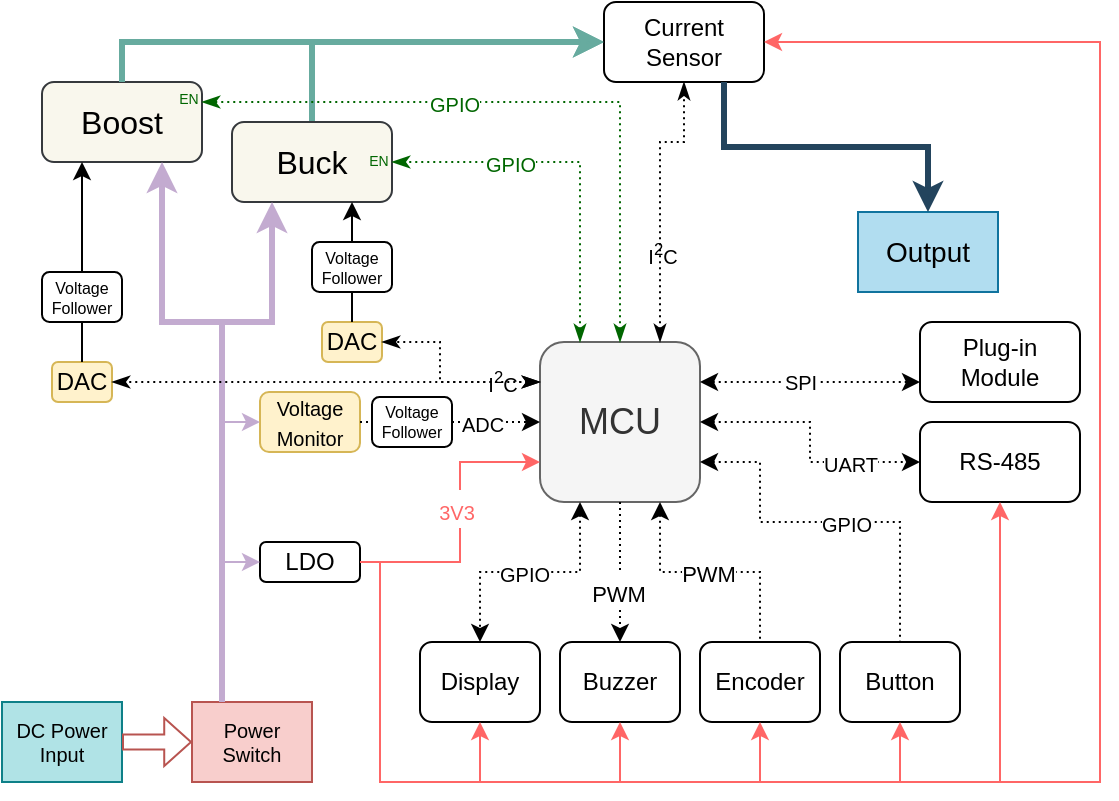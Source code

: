 <mxfile version="20.0.1" type="device"><diagram id="sNHUYcScr_lrZ1LzuWTF" name="Page-1"><mxGraphModel dx="984" dy="550" grid="1" gridSize="10" guides="1" tooltips="1" connect="1" arrows="1" fold="1" page="1" pageScale="1" pageWidth="827" pageHeight="1169" math="0" shadow="0"><root><mxCell id="0"/><mxCell id="1" parent="0"/><mxCell id="sMdL_H4XUYYvYK2PVm36-126" value="" style="edgeStyle=elbowEdgeStyle;elbow=vertical;endArrow=classic;html=1;rounded=0;fontSize=14;entryX=0;entryY=0.5;entryDx=0;entryDy=0;fillColor=#bac8d3;strokeColor=#67AB9F;strokeWidth=3;exitX=0.5;exitY=0;exitDx=0;exitDy=0;" edge="1" parent="1" source="sMdL_H4XUYYvYK2PVm36-3" target="sMdL_H4XUYYvYK2PVm36-5"><mxGeometry width="50" height="50" relative="1" as="geometry"><mxPoint x="502" y="360" as="sourcePoint"/><mxPoint x="640" y="415" as="targetPoint"/><Array as="points"><mxPoint x="360" y="330"/></Array></mxGeometry></mxCell><mxCell id="sMdL_H4XUYYvYK2PVm36-1" value="&lt;font style=&quot;font-size: 18px;&quot;&gt;MCU&lt;/font&gt;" style="rounded=1;whiteSpace=wrap;html=1;fillColor=#f5f5f5;strokeColor=#666666;fontColor=#333333;" vertex="1" parent="1"><mxGeometry x="400" y="480" width="80" height="80" as="geometry"/></mxCell><mxCell id="sMdL_H4XUYYvYK2PVm36-2" value="&lt;font style=&quot;font-size: 16px;&quot;&gt;Boost&lt;/font&gt;" style="rounded=1;whiteSpace=wrap;html=1;fillColor=#f9f7ed;strokeColor=#36393d;" vertex="1" parent="1"><mxGeometry x="151" y="350" width="80" height="40" as="geometry"/></mxCell><mxCell id="sMdL_H4XUYYvYK2PVm36-3" value="&lt;font style=&quot;font-size: 16px;&quot;&gt;Buck&lt;/font&gt;" style="rounded=1;whiteSpace=wrap;html=1;fillColor=#f9f7ed;strokeColor=#36393d;" vertex="1" parent="1"><mxGeometry x="246" y="370" width="80" height="40" as="geometry"/></mxCell><mxCell id="sMdL_H4XUYYvYK2PVm36-4" value="LDO" style="rounded=1;whiteSpace=wrap;html=1;" vertex="1" parent="1"><mxGeometry x="260" y="580" width="50" height="20" as="geometry"/></mxCell><mxCell id="sMdL_H4XUYYvYK2PVm36-5" value="&lt;div&gt;Current&lt;/div&gt;&lt;div&gt;Sensor&lt;br&gt;&lt;/div&gt;" style="rounded=1;whiteSpace=wrap;html=1;" vertex="1" parent="1"><mxGeometry x="432" y="310" width="80" height="40" as="geometry"/></mxCell><mxCell id="sMdL_H4XUYYvYK2PVm36-6" value="&lt;div&gt;Plug-in&lt;/div&gt;&lt;div&gt;Module&lt;br&gt;&lt;/div&gt;" style="rounded=1;whiteSpace=wrap;html=1;" vertex="1" parent="1"><mxGeometry x="590" y="470" width="80" height="40" as="geometry"/></mxCell><mxCell id="sMdL_H4XUYYvYK2PVm36-7" value="Display" style="rounded=1;whiteSpace=wrap;html=1;" vertex="1" parent="1"><mxGeometry x="340" y="630" width="60" height="40" as="geometry"/></mxCell><mxCell id="sMdL_H4XUYYvYK2PVm36-8" value="Buzzer" style="rounded=1;whiteSpace=wrap;html=1;" vertex="1" parent="1"><mxGeometry x="410" y="630" width="60" height="40" as="geometry"/></mxCell><mxCell id="sMdL_H4XUYYvYK2PVm36-9" value="Encoder" style="rounded=1;whiteSpace=wrap;html=1;" vertex="1" parent="1"><mxGeometry x="480" y="630" width="60" height="40" as="geometry"/></mxCell><mxCell id="sMdL_H4XUYYvYK2PVm36-10" value="&lt;div&gt;Button&lt;/div&gt;" style="rounded=1;whiteSpace=wrap;html=1;" vertex="1" parent="1"><mxGeometry x="550" y="630" width="60" height="40" as="geometry"/></mxCell><mxCell id="sMdL_H4XUYYvYK2PVm36-11" value="&lt;div&gt;RS-485&lt;br&gt;&lt;/div&gt;" style="rounded=1;whiteSpace=wrap;html=1;" vertex="1" parent="1"><mxGeometry x="590" y="520" width="80" height="40" as="geometry"/></mxCell><mxCell id="sMdL_H4XUYYvYK2PVm36-14" value="" style="edgeStyle=elbowEdgeStyle;elbow=vertical;endArrow=classic;html=1;rounded=0;fontSize=14;entryX=0.5;entryY=0;entryDx=0;entryDy=0;startArrow=classic;startFill=1;dashed=1;dashPattern=1 2;" edge="1" parent="1" target="sMdL_H4XUYYvYK2PVm36-7"><mxGeometry width="50" height="50" relative="1" as="geometry"><mxPoint x="420" y="560" as="sourcePoint"/><mxPoint x="500" y="510" as="targetPoint"/></mxGeometry></mxCell><mxCell id="sMdL_H4XUYYvYK2PVm36-15" value="" style="edgeStyle=elbowEdgeStyle;elbow=vertical;endArrow=none;html=1;rounded=0;fontSize=14;entryX=0.5;entryY=0;entryDx=0;entryDy=0;exitX=0.75;exitY=1;exitDx=0;exitDy=0;startArrow=classic;startFill=1;dashed=1;dashPattern=1 2;endFill=0;" edge="1" parent="1" source="sMdL_H4XUYYvYK2PVm36-1" target="sMdL_H4XUYYvYK2PVm36-9"><mxGeometry width="50" height="50" relative="1" as="geometry"><mxPoint x="430" y="570" as="sourcePoint"/><mxPoint x="380" y="640" as="targetPoint"/></mxGeometry></mxCell><mxCell id="sMdL_H4XUYYvYK2PVm36-17" value="" style="edgeStyle=segmentEdgeStyle;endArrow=none;html=1;rounded=0;fontSize=14;entryX=0.5;entryY=0;entryDx=0;entryDy=0;startArrow=classic;startFill=1;endFill=0;dashed=1;dashPattern=1 2;" edge="1" parent="1" target="sMdL_H4XUYYvYK2PVm36-10"><mxGeometry width="50" height="50" relative="1" as="geometry"><mxPoint x="480" y="540" as="sourcePoint"/><mxPoint x="500" y="510" as="targetPoint"/><Array as="points"><mxPoint x="510" y="540"/><mxPoint x="510" y="570"/><mxPoint x="580" y="570"/></Array></mxGeometry></mxCell><mxCell id="sMdL_H4XUYYvYK2PVm36-27" value="" style="edgeStyle=elbowEdgeStyle;elbow=horizontal;endArrow=classic;html=1;rounded=0;fontSize=14;entryX=0;entryY=0.5;entryDx=0;entryDy=0;exitX=0.429;exitY=0;exitDx=0;exitDy=0;exitPerimeter=0;strokeColor=#C3ABD0;" edge="1" parent="1" source="sMdL_H4XUYYvYK2PVm36-94" target="sMdL_H4XUYYvYK2PVm36-4"><mxGeometry width="50" height="50" relative="1" as="geometry"><mxPoint x="210" y="370" as="sourcePoint"/><mxPoint x="410" y="410" as="targetPoint"/><Array as="points"><mxPoint x="240" y="630"/></Array></mxGeometry></mxCell><mxCell id="sMdL_H4XUYYvYK2PVm36-28" value="" style="edgeStyle=elbowEdgeStyle;elbow=vertical;endArrow=classic;html=1;rounded=0;fontSize=14;exitX=0.25;exitY=0;exitDx=0;exitDy=0;strokeColor=#C3ABD0;strokeWidth=3;entryX=0.25;entryY=1;entryDx=0;entryDy=0;" edge="1" parent="1" source="sMdL_H4XUYYvYK2PVm36-94" target="sMdL_H4XUYYvYK2PVm36-3"><mxGeometry width="50" height="50" relative="1" as="geometry"><mxPoint x="210" y="370" as="sourcePoint"/><mxPoint x="270" y="430" as="targetPoint"/><Array as="points"><mxPoint x="250" y="470"/></Array></mxGeometry></mxCell><mxCell id="sMdL_H4XUYYvYK2PVm36-32" value="" style="endArrow=classic;html=1;rounded=0;fontSize=14;entryX=0.5;entryY=0;entryDx=0;entryDy=0;exitX=0.5;exitY=1;exitDx=0;exitDy=0;dashed=1;dashPattern=1 2;" edge="1" parent="1" source="sMdL_H4XUYYvYK2PVm36-1" target="sMdL_H4XUYYvYK2PVm36-8"><mxGeometry width="50" height="50" relative="1" as="geometry"><mxPoint x="470" y="550" as="sourcePoint"/><mxPoint x="540" y="550" as="targetPoint"/></mxGeometry></mxCell><mxCell id="sMdL_H4XUYYvYK2PVm36-34" value="" style="endArrow=classic;html=1;rounded=0;fontSize=14;entryX=0;entryY=0.75;entryDx=0;entryDy=0;exitX=1;exitY=0.25;exitDx=0;exitDy=0;startArrow=classic;startFill=1;dashed=1;dashPattern=1 2;" edge="1" parent="1" source="sMdL_H4XUYYvYK2PVm36-1" target="sMdL_H4XUYYvYK2PVm36-6"><mxGeometry width="50" height="50" relative="1" as="geometry"><mxPoint x="480" y="500" as="sourcePoint"/><mxPoint x="560" y="500" as="targetPoint"/></mxGeometry></mxCell><mxCell id="sMdL_H4XUYYvYK2PVm36-42" value="DAC" style="rounded=1;whiteSpace=wrap;html=1;fillColor=#fff2cc;strokeColor=#d6b656;" vertex="1" parent="1"><mxGeometry x="291" y="470" width="30" height="20" as="geometry"/></mxCell><mxCell id="sMdL_H4XUYYvYK2PVm36-44" value="" style="endArrow=classic;html=1;rounded=0;fontSize=16;exitX=0.5;exitY=0;exitDx=0;exitDy=0;entryX=0.75;entryY=1;entryDx=0;entryDy=0;startArrow=none;" edge="1" parent="1" source="sMdL_H4XUYYvYK2PVm36-96" target="sMdL_H4XUYYvYK2PVm36-3"><mxGeometry width="50" height="50" relative="1" as="geometry"><mxPoint x="450" y="560" as="sourcePoint"/><mxPoint x="500" y="510" as="targetPoint"/></mxGeometry></mxCell><mxCell id="sMdL_H4XUYYvYK2PVm36-48" value="" style="edgeStyle=elbowEdgeStyle;elbow=horizontal;endArrow=classicThin;html=1;rounded=0;fontSize=16;entryX=1;entryY=0.5;entryDx=0;entryDy=0;exitX=0;exitY=0.25;exitDx=0;exitDy=0;dashed=1;dashPattern=1 2;endFill=1;startArrow=classicThin;startFill=1;" edge="1" parent="1" source="sMdL_H4XUYYvYK2PVm36-1" target="sMdL_H4XUYYvYK2PVm36-42"><mxGeometry width="50" height="50" relative="1" as="geometry"><mxPoint x="450" y="560" as="sourcePoint"/><mxPoint x="500" y="510" as="targetPoint"/><Array as="points"><mxPoint x="350" y="490"/></Array></mxGeometry></mxCell><mxCell id="sMdL_H4XUYYvYK2PVm36-56" value="&lt;font style=&quot;font-size: 10px;&quot;&gt;I&lt;sup&gt;2&lt;/sup&gt;C&lt;/font&gt;" style="edgeLabel;html=1;align=center;verticalAlign=middle;resizable=0;points=[];fontSize=16;" vertex="1" connectable="0" parent="1"><mxGeometry x="379" y="495.002" as="geometry"><mxPoint x="2" y="4" as="offset"/></mxGeometry></mxCell><mxCell id="sMdL_H4XUYYvYK2PVm36-58" value="&lt;font style=&quot;font-size: 10px;&quot;&gt;GPIO&lt;/font&gt;" style="edgeLabel;html=1;align=center;verticalAlign=middle;resizable=0;points=[];fontSize=16;" vertex="1" connectable="0" parent="1"><mxGeometry x="551" y="565.002" as="geometry"><mxPoint x="2" y="4" as="offset"/></mxGeometry></mxCell><mxCell id="sMdL_H4XUYYvYK2PVm36-59" value="&lt;font style=&quot;font-size: 10px;&quot;&gt;GPIO&lt;/font&gt;" style="edgeLabel;html=1;align=center;verticalAlign=middle;resizable=0;points=[];fontSize=16;" vertex="1" connectable="0" parent="1"><mxGeometry x="390" y="590.002" as="geometry"><mxPoint x="2" y="4" as="offset"/></mxGeometry></mxCell><mxCell id="sMdL_H4XUYYvYK2PVm36-60" value="&lt;font style=&quot;font-size: 11px;&quot;&gt;PWM&lt;/font&gt;" style="edgeLabel;html=1;align=center;verticalAlign=middle;resizable=0;points=[];fontSize=16;" vertex="1" connectable="0" parent="1"><mxGeometry x="437" y="600.002" as="geometry"><mxPoint x="2" y="4" as="offset"/></mxGeometry></mxCell><mxCell id="sMdL_H4XUYYvYK2PVm36-61" value="&lt;font style=&quot;font-size: 11px;&quot;&gt;PWM&lt;/font&gt;" style="edgeLabel;html=1;align=center;verticalAlign=middle;resizable=0;points=[];fontSize=16;" vertex="1" connectable="0" parent="1"><mxGeometry x="482" y="590.002" as="geometry"><mxPoint x="2" y="4" as="offset"/></mxGeometry></mxCell><mxCell id="sMdL_H4XUYYvYK2PVm36-64" value="&lt;font style=&quot;font-size: 10px;&quot;&gt;SPI&lt;/font&gt;" style="edgeLabel;html=1;align=center;verticalAlign=middle;resizable=0;points=[];fontSize=16;" vertex="1" connectable="0" parent="1"><mxGeometry x="534" y="495.002" as="geometry"><mxPoint x="-4" y="3" as="offset"/></mxGeometry></mxCell><mxCell id="sMdL_H4XUYYvYK2PVm36-70" value="Output" style="html=1;whiteSpace=wrap;container=1;recursiveResize=0;collapsible=0;fontSize=14;fillColor=#b1ddf0;strokeColor=#10739e;" vertex="1" parent="1"><mxGeometry x="559" y="415" width="70" height="40" as="geometry"/></mxCell><mxCell id="sMdL_H4XUYYvYK2PVm36-74" value="&lt;font style=&quot;font-size: 10px;&quot;&gt;Voltage Monitor&lt;/font&gt;" style="rounded=1;whiteSpace=wrap;html=1;fillColor=#fff2cc;strokeColor=#d6b656;" vertex="1" parent="1"><mxGeometry x="260" y="505" width="50" height="30" as="geometry"/></mxCell><mxCell id="sMdL_H4XUYYvYK2PVm36-76" value="" style="edgeStyle=elbowEdgeStyle;elbow=horizontal;endArrow=classic;html=1;rounded=0;fontSize=14;entryX=0;entryY=0.5;entryDx=0;entryDy=0;exitX=1;exitY=0.5;exitDx=0;exitDy=0;dashed=1;dashPattern=1 2;startArrow=classic;startFill=1;" edge="1" parent="1" source="sMdL_H4XUYYvYK2PVm36-1" target="sMdL_H4XUYYvYK2PVm36-11"><mxGeometry width="50" height="50" relative="1" as="geometry"><mxPoint x="494" y="545" as="sourcePoint"/><mxPoint x="574" y="575" as="targetPoint"/></mxGeometry></mxCell><mxCell id="sMdL_H4XUYYvYK2PVm36-77" value="&lt;font style=&quot;font-size: 10px;&quot;&gt;UART&lt;/font&gt;" style="edgeLabel;html=1;align=center;verticalAlign=middle;resizable=0;points=[];fontSize=16;" vertex="1" connectable="0" parent="1"><mxGeometry x="559" y="536.002" as="geometry"><mxPoint x="-4" y="3" as="offset"/></mxGeometry></mxCell><mxCell id="sMdL_H4XUYYvYK2PVm36-78" value="" style="edgeStyle=elbowEdgeStyle;elbow=horizontal;endArrow=classic;html=1;rounded=0;fontSize=14;entryX=0;entryY=0.5;entryDx=0;entryDy=0;exitX=1;exitY=0.5;exitDx=0;exitDy=0;dashed=1;dashPattern=1 2;startArrow=none;" edge="1" parent="1" source="sMdL_H4XUYYvYK2PVm36-92" target="sMdL_H4XUYYvYK2PVm36-1"><mxGeometry width="50" height="50" relative="1" as="geometry"><mxPoint x="490" y="530" as="sourcePoint"/><mxPoint x="570" y="550" as="targetPoint"/></mxGeometry></mxCell><mxCell id="sMdL_H4XUYYvYK2PVm36-79" value="&lt;font style=&quot;font-size: 10px;&quot;&gt;ADC&lt;/font&gt;" style="edgeLabel;html=1;align=center;verticalAlign=middle;resizable=0;points=[];fontSize=16;" vertex="1" connectable="0" parent="1"><mxGeometry x="369" y="515.002" as="geometry"><mxPoint x="2" y="4" as="offset"/></mxGeometry></mxCell><mxCell id="sMdL_H4XUYYvYK2PVm36-80" value="" style="edgeStyle=elbowEdgeStyle;elbow=horizontal;endArrow=classic;html=1;rounded=0;fontSize=14;entryX=0;entryY=0.5;entryDx=0;entryDy=0;exitX=0.5;exitY=0;exitDx=0;exitDy=0;strokeColor=#C3ABD0;" edge="1" parent="1" source="sMdL_H4XUYYvYK2PVm36-94" target="sMdL_H4XUYYvYK2PVm36-74"><mxGeometry width="50" height="50" relative="1" as="geometry"><mxPoint x="210" y="370" as="sourcePoint"/><mxPoint x="305" y="530" as="targetPoint"/><Array as="points"><mxPoint x="240" y="530"/></Array></mxGeometry></mxCell><mxCell id="sMdL_H4XUYYvYK2PVm36-81" value="" style="edgeStyle=elbowEdgeStyle;elbow=horizontal;endArrow=classic;html=1;rounded=0;fontSize=14;entryX=0;entryY=0.75;entryDx=0;entryDy=0;exitX=1;exitY=0.5;exitDx=0;exitDy=0;strokeColor=#FF6666;" edge="1" parent="1" source="sMdL_H4XUYYvYK2PVm36-4" target="sMdL_H4XUYYvYK2PVm36-1"><mxGeometry width="50" height="50" relative="1" as="geometry"><mxPoint x="320" y="610" as="sourcePoint"/><mxPoint x="386" y="560" as="targetPoint"/><Array as="points"><mxPoint x="360" y="570"/></Array></mxGeometry></mxCell><mxCell id="sMdL_H4XUYYvYK2PVm36-83" value="&lt;font style=&quot;font-size: 10px;&quot; color=&quot;#ff6666&quot;&gt;3V3&lt;/font&gt;" style="edgeLabel;html=1;align=center;verticalAlign=middle;resizable=0;points=[];fontSize=16;" vertex="1" connectable="0" parent="1"><mxGeometry x="356" y="559.002" as="geometry"><mxPoint x="2" y="4" as="offset"/></mxGeometry></mxCell><mxCell id="sMdL_H4XUYYvYK2PVm36-85" value="" style="edgeStyle=segmentEdgeStyle;endArrow=none;html=1;rounded=0;fontSize=14;startArrow=classic;startFill=1;endFill=0;exitX=0.5;exitY=1;exitDx=0;exitDy=0;entryX=1;entryY=0.5;entryDx=0;entryDy=0;strokeColor=#FF6666;" edge="1" parent="1" source="sMdL_H4XUYYvYK2PVm36-10" target="sMdL_H4XUYYvYK2PVm36-4"><mxGeometry width="50" height="50" relative="1" as="geometry"><mxPoint x="670" y="690" as="sourcePoint"/><mxPoint x="340" y="700" as="targetPoint"/><Array as="points"><mxPoint x="580" y="700"/><mxPoint x="320" y="700"/><mxPoint x="320" y="590"/></Array></mxGeometry></mxCell><mxCell id="sMdL_H4XUYYvYK2PVm36-86" value="" style="edgeStyle=segmentEdgeStyle;endArrow=none;html=1;rounded=0;fontSize=14;startArrow=classic;startFill=1;endFill=0;exitX=0.5;exitY=1;exitDx=0;exitDy=0;entryX=1;entryY=0.5;entryDx=0;entryDy=0;strokeColor=#FF6666;" edge="1" parent="1" source="sMdL_H4XUYYvYK2PVm36-9" target="sMdL_H4XUYYvYK2PVm36-4"><mxGeometry width="50" height="50" relative="1" as="geometry"><mxPoint x="590" y="680" as="sourcePoint"/><mxPoint x="320" y="600" as="targetPoint"/><Array as="points"><mxPoint x="510" y="700"/><mxPoint x="320" y="700"/><mxPoint x="320" y="590"/></Array></mxGeometry></mxCell><mxCell id="sMdL_H4XUYYvYK2PVm36-87" value="" style="edgeStyle=segmentEdgeStyle;endArrow=none;html=1;rounded=0;fontSize=14;startArrow=classic;startFill=1;endFill=0;exitX=0.5;exitY=1;exitDx=0;exitDy=0;entryX=1;entryY=0.5;entryDx=0;entryDy=0;strokeColor=#FF6666;" edge="1" parent="1" source="sMdL_H4XUYYvYK2PVm36-8" target="sMdL_H4XUYYvYK2PVm36-4"><mxGeometry width="50" height="50" relative="1" as="geometry"><mxPoint x="520" y="680" as="sourcePoint"/><mxPoint x="320" y="600" as="targetPoint"/><Array as="points"><mxPoint x="440" y="700"/><mxPoint x="320" y="700"/><mxPoint x="320" y="590"/></Array></mxGeometry></mxCell><mxCell id="sMdL_H4XUYYvYK2PVm36-88" value="" style="edgeStyle=segmentEdgeStyle;endArrow=none;html=1;rounded=0;fontSize=14;startArrow=classic;startFill=1;endFill=0;exitX=0.5;exitY=1;exitDx=0;exitDy=0;entryX=1;entryY=0.5;entryDx=0;entryDy=0;strokeColor=#FF6666;" edge="1" parent="1" source="sMdL_H4XUYYvYK2PVm36-7" target="sMdL_H4XUYYvYK2PVm36-4"><mxGeometry width="50" height="50" relative="1" as="geometry"><mxPoint x="450" y="680" as="sourcePoint"/><mxPoint x="320" y="600" as="targetPoint"/><Array as="points"><mxPoint x="370" y="700"/><mxPoint x="320" y="700"/><mxPoint x="320" y="590"/></Array></mxGeometry></mxCell><mxCell id="sMdL_H4XUYYvYK2PVm36-89" value="" style="edgeStyle=segmentEdgeStyle;endArrow=none;html=1;rounded=0;fontSize=14;startArrow=classic;startFill=1;endFill=0;exitX=0.5;exitY=1;exitDx=0;exitDy=0;strokeColor=#FF6666;" edge="1" parent="1" source="sMdL_H4XUYYvYK2PVm36-11"><mxGeometry width="50" height="50" relative="1" as="geometry"><mxPoint x="690" y="680" as="sourcePoint"/><mxPoint x="310" y="590" as="targetPoint"/><Array as="points"><mxPoint x="630" y="700"/><mxPoint x="320" y="700"/><mxPoint x="320" y="590"/></Array></mxGeometry></mxCell><mxCell id="sMdL_H4XUYYvYK2PVm36-91" value="" style="edgeStyle=segmentEdgeStyle;endArrow=none;html=1;rounded=0;fontSize=14;startArrow=classic;startFill=1;endFill=0;strokeColor=#FF6666;entryX=1;entryY=0.5;entryDx=0;entryDy=0;exitX=1;exitY=0.5;exitDx=0;exitDy=0;" edge="1" parent="1" source="sMdL_H4XUYYvYK2PVm36-5" target="sMdL_H4XUYYvYK2PVm36-4"><mxGeometry width="50" height="50" relative="1" as="geometry"><mxPoint x="680" y="420" as="sourcePoint"/><mxPoint x="320" y="600" as="targetPoint"/><Array as="points"><mxPoint x="680" y="330"/><mxPoint x="680" y="700"/><mxPoint x="320" y="700"/><mxPoint x="320" y="590"/></Array></mxGeometry></mxCell><mxCell id="sMdL_H4XUYYvYK2PVm36-92" value="&lt;div style=&quot;font-size: 8px;&quot;&gt;&lt;font style=&quot;font-size: 8px;&quot;&gt;Voltage&lt;/font&gt;&lt;/div&gt;&lt;div style=&quot;font-size: 8px;&quot;&gt;&lt;font style=&quot;font-size: 8px;&quot;&gt;Follower&lt;font style=&quot;font-size: 8px;&quot;&gt;&lt;br style=&quot;font-size: 8px;&quot;&gt;&lt;/font&gt;&lt;/font&gt;&lt;/div&gt;" style="rounded=1;whiteSpace=wrap;html=1;fontSize=8;" vertex="1" parent="1"><mxGeometry x="316" y="507.5" width="40" height="25" as="geometry"/></mxCell><mxCell id="sMdL_H4XUYYvYK2PVm36-93" value="" style="edgeStyle=elbowEdgeStyle;elbow=horizontal;endArrow=none;html=1;rounded=0;fontSize=14;entryX=0;entryY=0.5;entryDx=0;entryDy=0;exitX=1;exitY=0.5;exitDx=0;exitDy=0;dashed=1;dashPattern=1 2;" edge="1" parent="1" source="sMdL_H4XUYYvYK2PVm36-74" target="sMdL_H4XUYYvYK2PVm36-92"><mxGeometry width="50" height="50" relative="1" as="geometry"><mxPoint x="316" y="520" as="sourcePoint"/><mxPoint x="400" y="520" as="targetPoint"/></mxGeometry></mxCell><mxCell id="sMdL_H4XUYYvYK2PVm36-94" value="&lt;div style=&quot;font-size: 10px;&quot;&gt;Power&lt;br&gt;&lt;/div&gt;&lt;div&gt;Switch&lt;br&gt;&lt;/div&gt;" style="html=1;whiteSpace=wrap;container=1;recursiveResize=0;collapsible=0;fontSize=10;fillColor=#f8cecc;strokeColor=#b85450;" vertex="1" parent="1"><mxGeometry x="226" y="660" width="60" height="40" as="geometry"/></mxCell><mxCell id="sMdL_H4XUYYvYK2PVm36-95" value="" style="edgeStyle=elbowEdgeStyle;elbow=vertical;endArrow=classic;html=1;rounded=0;fontSize=14;exitX=0.25;exitY=0;exitDx=0;exitDy=0;fillColor=#ffcc99;strokeColor=#C3ABD0;strokeWidth=3;entryX=0.75;entryY=1;entryDx=0;entryDy=0;" edge="1" parent="1" source="sMdL_H4XUYYvYK2PVm36-94" target="sMdL_H4XUYYvYK2PVm36-2"><mxGeometry width="50" height="50" relative="1" as="geometry"><mxPoint x="210" y="660" as="sourcePoint"/><mxPoint x="190" y="430" as="targetPoint"/><Array as="points"><mxPoint x="230" y="470"/></Array></mxGeometry></mxCell><mxCell id="sMdL_H4XUYYvYK2PVm36-96" value="&lt;div style=&quot;font-size: 8px;&quot;&gt;&lt;font style=&quot;font-size: 8px;&quot;&gt;Voltage&lt;/font&gt;&lt;/div&gt;&lt;div style=&quot;font-size: 8px;&quot;&gt;&lt;font style=&quot;font-size: 8px;&quot;&gt;Follower&lt;font style=&quot;font-size: 8px;&quot;&gt;&lt;br style=&quot;font-size: 8px;&quot;&gt;&lt;/font&gt;&lt;/font&gt;&lt;/div&gt;" style="rounded=1;whiteSpace=wrap;html=1;fontSize=8;" vertex="1" parent="1"><mxGeometry x="286" y="430" width="40" height="25" as="geometry"/></mxCell><mxCell id="sMdL_H4XUYYvYK2PVm36-97" value="" style="endArrow=none;html=1;rounded=0;fontSize=16;exitX=0.5;exitY=0;exitDx=0;exitDy=0;entryX=0.5;entryY=1;entryDx=0;entryDy=0;" edge="1" parent="1" source="sMdL_H4XUYYvYK2PVm36-42" target="sMdL_H4XUYYvYK2PVm36-96"><mxGeometry width="50" height="50" relative="1" as="geometry"><mxPoint x="306" y="470" as="sourcePoint"/><mxPoint x="306" y="420" as="targetPoint"/></mxGeometry></mxCell><mxCell id="sMdL_H4XUYYvYK2PVm36-98" value="DAC" style="rounded=1;whiteSpace=wrap;html=1;fillColor=#fff2cc;strokeColor=#d6b656;" vertex="1" parent="1"><mxGeometry x="156" y="490" width="30" height="20" as="geometry"/></mxCell><mxCell id="sMdL_H4XUYYvYK2PVm36-99" value="" style="edgeStyle=elbowEdgeStyle;elbow=horizontal;endArrow=classicThin;html=1;rounded=0;fontSize=16;entryX=1;entryY=0.5;entryDx=0;entryDy=0;exitX=0;exitY=0.25;exitDx=0;exitDy=0;dashed=1;dashPattern=1 2;endFill=1;startArrow=classicThin;startFill=1;" edge="1" parent="1" source="sMdL_H4XUYYvYK2PVm36-1" target="sMdL_H4XUYYvYK2PVm36-98"><mxGeometry width="50" height="50" relative="1" as="geometry"><mxPoint x="410" y="510" as="sourcePoint"/><mxPoint x="331" y="490" as="targetPoint"/><Array as="points"><mxPoint x="370" y="480"/></Array></mxGeometry></mxCell><mxCell id="sMdL_H4XUYYvYK2PVm36-114" value="" style="edgeStyle=elbowEdgeStyle;elbow=vertical;endArrow=classic;html=1;rounded=0;fontSize=14;entryX=0.5;entryY=0;entryDx=0;entryDy=0;fillColor=#bac8d3;strokeColor=#23445d;strokeWidth=3;exitX=0.75;exitY=1;exitDx=0;exitDy=0;" edge="1" parent="1" source="sMdL_H4XUYYvYK2PVm36-5" target="sMdL_H4XUYYvYK2PVm36-70"><mxGeometry width="50" height="50" relative="1" as="geometry"><mxPoint x="710" y="380" as="sourcePoint"/><mxPoint x="630" y="400" as="targetPoint"/></mxGeometry></mxCell><mxCell id="sMdL_H4XUYYvYK2PVm36-115" value="" style="edgeStyle=elbowEdgeStyle;elbow=vertical;endArrow=classicThin;html=1;rounded=0;fontSize=16;exitX=0.75;exitY=0;exitDx=0;exitDy=0;dashed=1;dashPattern=1 2;endFill=1;startArrow=classicThin;startFill=1;entryX=0.5;entryY=1;entryDx=0;entryDy=0;" edge="1" parent="1" source="sMdL_H4XUYYvYK2PVm36-1" target="sMdL_H4XUYYvYK2PVm36-5"><mxGeometry width="50" height="50" relative="1" as="geometry"><mxPoint x="410" y="510" as="sourcePoint"/><mxPoint x="620" y="420" as="targetPoint"/><Array as="points"><mxPoint x="460" y="380"/><mxPoint x="470" y="410"/></Array></mxGeometry></mxCell><mxCell id="sMdL_H4XUYYvYK2PVm36-116" value="&lt;font style=&quot;font-size: 10px;&quot;&gt;I&lt;sup&gt;2&lt;/sup&gt;C&lt;/font&gt;" style="edgeLabel;html=1;align=center;verticalAlign=middle;resizable=0;points=[];fontSize=16;labelBackgroundColor=none;" vertex="1" connectable="0" parent="1"><mxGeometry x="459" y="431.002" as="geometry"><mxPoint x="2" y="4" as="offset"/></mxGeometry></mxCell><mxCell id="sMdL_H4XUYYvYK2PVm36-120" value="" style="endArrow=classic;html=1;rounded=0;fontSize=16;exitX=0.5;exitY=0;exitDx=0;exitDy=0;entryX=0.25;entryY=1;entryDx=0;entryDy=0;startArrow=none;" edge="1" parent="1" source="sMdL_H4XUYYvYK2PVm36-98" target="sMdL_H4XUYYvYK2PVm36-2"><mxGeometry width="50" height="50" relative="1" as="geometry"><mxPoint x="316" y="440" as="sourcePoint"/><mxPoint x="316" y="420" as="targetPoint"/></mxGeometry></mxCell><mxCell id="sMdL_H4XUYYvYK2PVm36-121" value="&lt;div style=&quot;font-size: 8px;&quot;&gt;&lt;font style=&quot;font-size: 8px;&quot;&gt;Voltage&lt;/font&gt;&lt;/div&gt;&lt;div style=&quot;font-size: 8px;&quot;&gt;&lt;font style=&quot;font-size: 8px;&quot;&gt;Follower&lt;font style=&quot;font-size: 8px;&quot;&gt;&lt;br style=&quot;font-size: 8px;&quot;&gt;&lt;/font&gt;&lt;/font&gt;&lt;/div&gt;" style="rounded=1;whiteSpace=wrap;html=1;fontSize=8;" vertex="1" parent="1"><mxGeometry x="151" y="445" width="40" height="25" as="geometry"/></mxCell><mxCell id="sMdL_H4XUYYvYK2PVm36-122" value="" style="edgeStyle=elbowEdgeStyle;elbow=vertical;endArrow=classicThin;html=1;rounded=0;fontSize=16;exitX=0.25;exitY=0;exitDx=0;exitDy=0;dashed=1;dashPattern=1 2;endFill=1;startArrow=classicThin;startFill=1;entryX=1;entryY=0.5;entryDx=0;entryDy=0;fontColor=#006600;strokeColor=#006600;" edge="1" parent="1" source="sMdL_H4XUYYvYK2PVm36-1" target="sMdL_H4XUYYvYK2PVm36-3"><mxGeometry width="50" height="50" relative="1" as="geometry"><mxPoint x="470" y="490" as="sourcePoint"/><mxPoint x="630" y="430" as="targetPoint"/><Array as="points"><mxPoint x="390" y="390"/></Array></mxGeometry></mxCell><mxCell id="sMdL_H4XUYYvYK2PVm36-123" value="" style="edgeStyle=elbowEdgeStyle;elbow=vertical;endArrow=classicThin;html=1;rounded=0;fontSize=16;exitX=0.5;exitY=0;exitDx=0;exitDy=0;dashed=1;dashPattern=1 2;endFill=1;startArrow=classicThin;startFill=1;entryX=1;entryY=0.25;entryDx=0;entryDy=0;fontColor=#006600;strokeColor=#006600;" edge="1" parent="1" source="sMdL_H4XUYYvYK2PVm36-1" target="sMdL_H4XUYYvYK2PVm36-2"><mxGeometry width="50" height="50" relative="1" as="geometry"><mxPoint x="434" y="455" as="sourcePoint"/><mxPoint x="340" y="365" as="targetPoint"/><Array as="points"><mxPoint x="340" y="360"/></Array></mxGeometry></mxCell><mxCell id="sMdL_H4XUYYvYK2PVm36-124" value="&lt;font style=&quot;font-size: 10px;&quot;&gt;GPIO&lt;/font&gt;" style="edgeLabel;html=1;align=center;verticalAlign=middle;resizable=0;points=[];fontSize=16;fontColor=#006600;" vertex="1" connectable="0" parent="1"><mxGeometry x="383" y="385.002" as="geometry"><mxPoint x="2" y="4" as="offset"/></mxGeometry></mxCell><mxCell id="sMdL_H4XUYYvYK2PVm36-125" value="&lt;font style=&quot;font-size: 10px;&quot;&gt;GPIO&lt;/font&gt;" style="edgeLabel;html=1;align=center;verticalAlign=middle;resizable=0;points=[];fontSize=16;fontColor=#006600;" vertex="1" connectable="0" parent="1"><mxGeometry x="355" y="355.002" as="geometry"><mxPoint x="2" y="4" as="offset"/></mxGeometry></mxCell><mxCell id="sMdL_H4XUYYvYK2PVm36-127" value="" style="edgeStyle=elbowEdgeStyle;elbow=vertical;endArrow=classic;html=1;rounded=0;fontSize=14;entryX=0;entryY=0.5;entryDx=0;entryDy=0;fillColor=#bac8d3;strokeColor=#67AB9F;strokeWidth=3;exitX=0.5;exitY=0;exitDx=0;exitDy=0;" edge="1" parent="1" source="sMdL_H4XUYYvYK2PVm36-2" target="sMdL_H4XUYYvYK2PVm36-5"><mxGeometry width="50" height="50" relative="1" as="geometry"><mxPoint x="296" y="380" as="sourcePoint"/><mxPoint x="442" y="340" as="targetPoint"/><Array as="points"><mxPoint x="320" y="330"/></Array></mxGeometry></mxCell><mxCell id="sMdL_H4XUYYvYK2PVm36-128" value="EN" style="edgeLabel;html=1;align=center;verticalAlign=middle;resizable=0;points=[];fontSize=7;fontColor=#006600;labelBackgroundColor=none;" vertex="1" connectable="0" parent="1"><mxGeometry x="317" y="386.002" as="geometry"><mxPoint x="2" y="4" as="offset"/></mxGeometry></mxCell><mxCell id="sMdL_H4XUYYvYK2PVm36-129" value="EN" style="edgeLabel;html=1;align=center;verticalAlign=middle;resizable=0;points=[];fontSize=7;fontColor=#006600;labelBackgroundColor=none;" vertex="1" connectable="0" parent="1"><mxGeometry x="222" y="355.002" as="geometry"><mxPoint x="2" y="4" as="offset"/></mxGeometry></mxCell><mxCell id="sMdL_H4XUYYvYK2PVm36-132" value="&lt;div style=&quot;font-size: 10px;&quot;&gt;&lt;font style=&quot;font-size: 10px;&quot;&gt;DC Power&lt;/font&gt;&lt;/div&gt;&lt;div&gt;Input&lt;/div&gt;" style="html=1;whiteSpace=wrap;container=1;recursiveResize=0;collapsible=0;fontSize=10;fillColor=#b0e3e6;strokeColor=#0e8088;" vertex="1" parent="1"><mxGeometry x="131" y="660" width="60" height="40" as="geometry"/></mxCell><mxCell id="sMdL_H4XUYYvYK2PVm36-133" value="" style="shape=flexArrow;endArrow=classic;html=1;rounded=0;fontSize=7;fontColor=#006600;endSize=4.129;strokeColor=#b85450;strokeWidth=1;elbow=vertical;jumpSize=6;entryX=0;entryY=0.5;entryDx=0;entryDy=0;exitX=1;exitY=0.5;exitDx=0;exitDy=0;width=7.619;endWidth=15.42;fillColor=none;gradientColor=#ffffff;" edge="1" parent="1" source="sMdL_H4XUYYvYK2PVm36-132" target="sMdL_H4XUYYvYK2PVm36-94"><mxGeometry width="50" height="50" relative="1" as="geometry"><mxPoint x="190" y="680" as="sourcePoint"/><mxPoint x="200.5" y="670" as="targetPoint"/></mxGeometry></mxCell></root></mxGraphModel></diagram></mxfile>